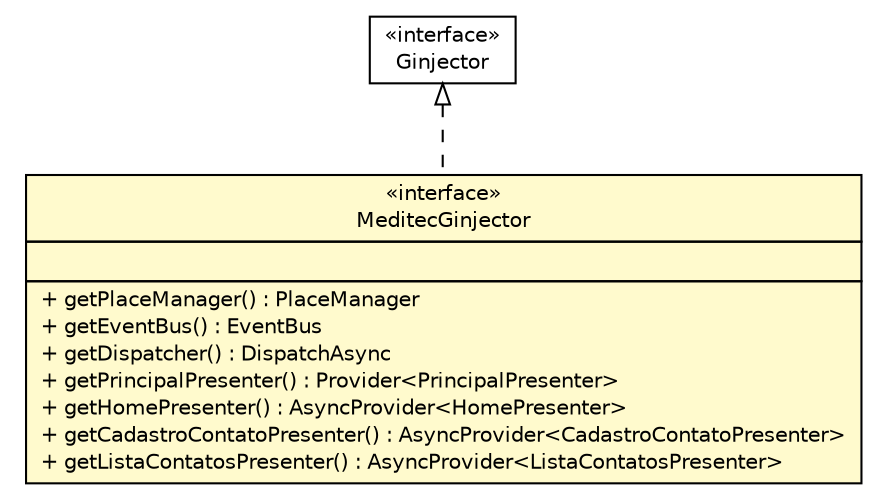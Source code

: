 #!/usr/local/bin/dot
#
# Class diagram 
# Generated by UMLGraph version 5.1 (http://www.umlgraph.org/)
#

digraph G {
	edge [fontname="Helvetica",fontsize=10,labelfontname="Helvetica",labelfontsize=10];
	node [fontname="Helvetica",fontsize=10,shape=plaintext];
	nodesep=0.25;
	ranksep=0.5;
	// br.net.meditec.client.inject.MeditecGinjector
	c6075 [label=<<table title="br.net.meditec.client.inject.MeditecGinjector" border="0" cellborder="1" cellspacing="0" cellpadding="2" port="p" bgcolor="lemonChiffon" href="./MeditecGinjector.html">
		<tr><td><table border="0" cellspacing="0" cellpadding="1">
<tr><td align="center" balign="center"> &#171;interface&#187; </td></tr>
<tr><td align="center" balign="center"> MeditecGinjector </td></tr>
		</table></td></tr>
		<tr><td><table border="0" cellspacing="0" cellpadding="1">
<tr><td align="left" balign="left">  </td></tr>
		</table></td></tr>
		<tr><td><table border="0" cellspacing="0" cellpadding="1">
<tr><td align="left" balign="left"> + getPlaceManager() : PlaceManager </td></tr>
<tr><td align="left" balign="left"> + getEventBus() : EventBus </td></tr>
<tr><td align="left" balign="left"> + getDispatcher() : DispatchAsync </td></tr>
<tr><td align="left" balign="left"> + getPrincipalPresenter() : Provider&lt;PrincipalPresenter&gt; </td></tr>
<tr><td align="left" balign="left"> + getHomePresenter() : AsyncProvider&lt;HomePresenter&gt; </td></tr>
<tr><td align="left" balign="left"> + getCadastroContatoPresenter() : AsyncProvider&lt;CadastroContatoPresenter&gt; </td></tr>
<tr><td align="left" balign="left"> + getListaContatosPresenter() : AsyncProvider&lt;ListaContatosPresenter&gt; </td></tr>
		</table></td></tr>
		</table>>, fontname="Helvetica", fontcolor="black", fontsize=10.0];
	//br.net.meditec.client.inject.MeditecGinjector implements com.google.gwt.inject.client.Ginjector
	c6092:p -> c6075:p [dir=back,arrowtail=empty,style=dashed];
	// com.google.gwt.inject.client.Ginjector
	c6092 [label=<<table title="com.google.gwt.inject.client.Ginjector" border="0" cellborder="1" cellspacing="0" cellpadding="2" port="p" href="http://java.sun.com/j2se/1.4.2/docs/api/com/google/gwt/inject/client/Ginjector.html">
		<tr><td><table border="0" cellspacing="0" cellpadding="1">
<tr><td align="center" balign="center"> &#171;interface&#187; </td></tr>
<tr><td align="center" balign="center"> Ginjector </td></tr>
		</table></td></tr>
		</table>>, fontname="Helvetica", fontcolor="black", fontsize=10.0];
}

